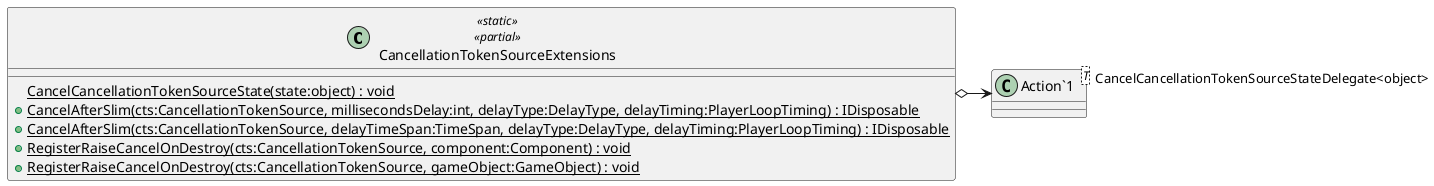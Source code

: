 @startuml
class CancellationTokenSourceExtensions <<static>> <<partial>> {
    {static} CancelCancellationTokenSourceState(state:object) : void
    + {static} CancelAfterSlim(cts:CancellationTokenSource, millisecondsDelay:int, delayType:DelayType, delayTiming:PlayerLoopTiming) : IDisposable
    + {static} CancelAfterSlim(cts:CancellationTokenSource, delayTimeSpan:TimeSpan, delayType:DelayType, delayTiming:PlayerLoopTiming) : IDisposable
    + {static} RegisterRaiseCancelOnDestroy(cts:CancellationTokenSource, component:Component) : void
    + {static} RegisterRaiseCancelOnDestroy(cts:CancellationTokenSource, gameObject:GameObject) : void
}
class "Action`1"<T> {
}
CancellationTokenSourceExtensions o-> "CancelCancellationTokenSourceStateDelegate<object>" "Action`1"
@enduml

